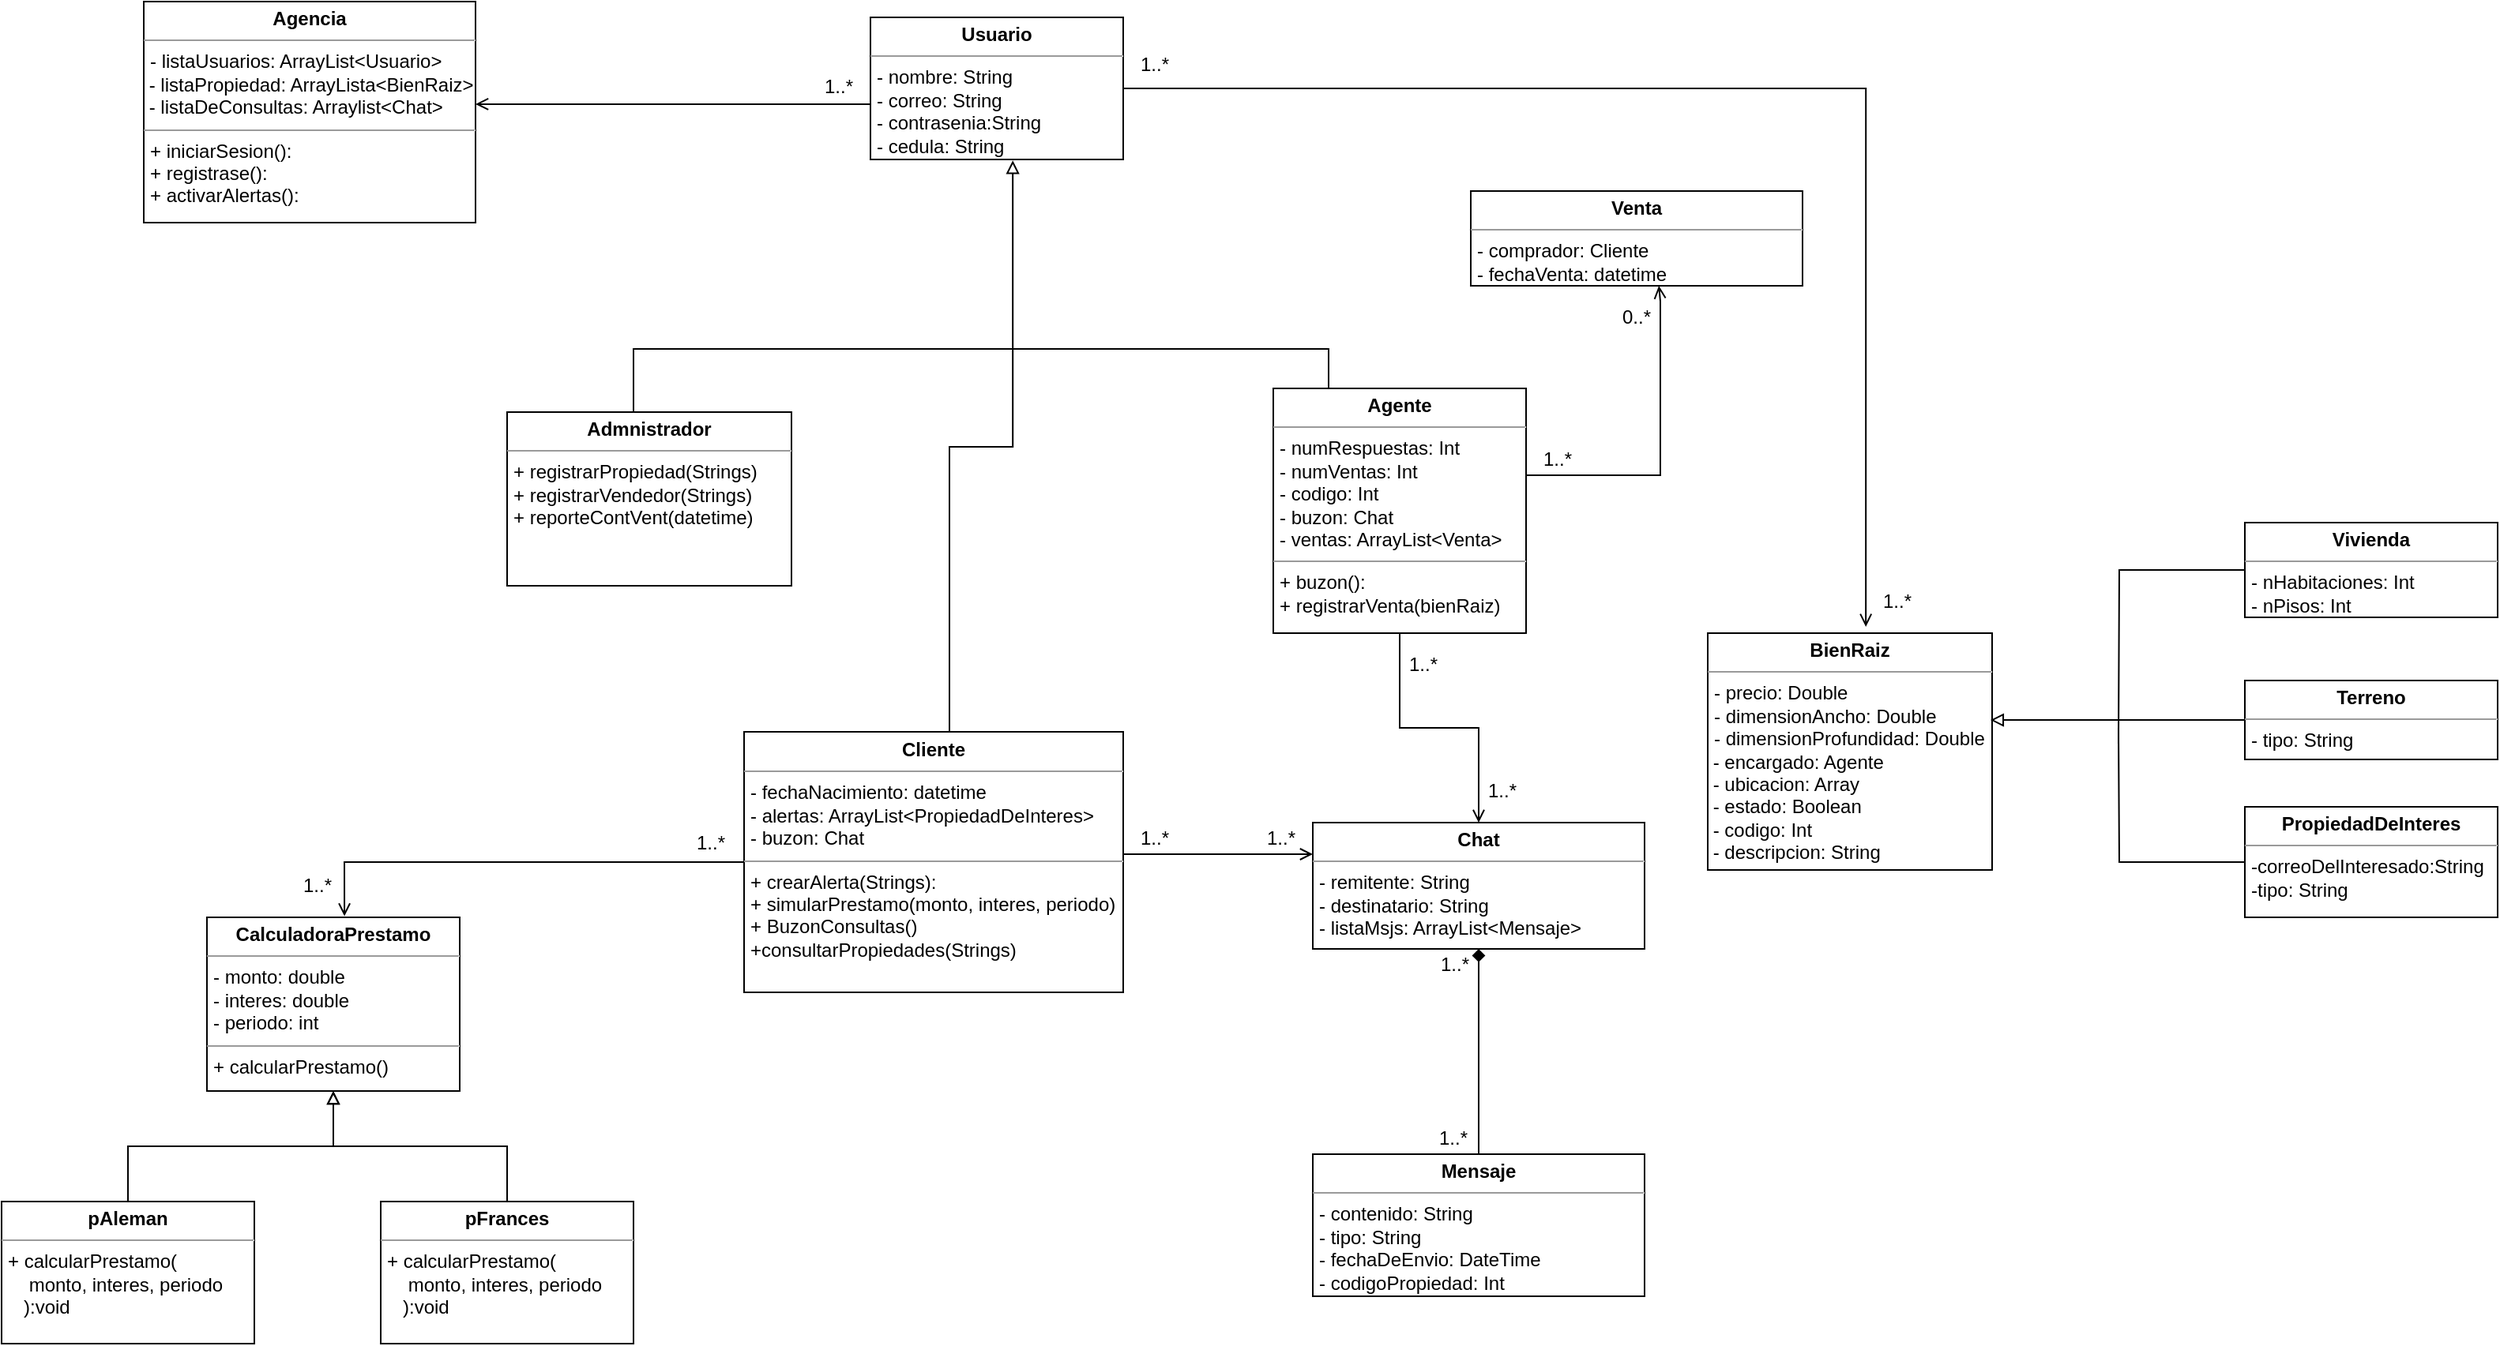 <mxfile version="14.8.0" type="github">
  <diagram id="C5RBs43oDa-KdzZeNtuy" name="Page-1">
    <mxGraphModel dx="1907" dy="520" grid="1" gridSize="10" guides="1" tooltips="1" connect="1" arrows="1" fold="1" page="1" pageScale="1" pageWidth="827" pageHeight="1169" math="0" shadow="0">
      <root>
        <mxCell id="WIyWlLk6GJQsqaUBKTNV-0" />
        <mxCell id="WIyWlLk6GJQsqaUBKTNV-1" parent="WIyWlLk6GJQsqaUBKTNV-0" />
        <mxCell id="NgRh3cSe2NJ35DDAYW6M-10" style="edgeStyle=orthogonalEdgeStyle;rounded=0;orthogonalLoop=1;jettySize=auto;html=1;endArrow=none;endFill=0;" parent="WIyWlLk6GJQsqaUBKTNV-1" source="NgRh3cSe2NJ35DDAYW6M-0" edge="1">
          <mxGeometry relative="1" as="geometry">
            <mxPoint x="220" y="280" as="targetPoint" />
            <Array as="points">
              <mxPoint x="440" y="280" />
            </Array>
          </mxGeometry>
        </mxCell>
        <mxCell id="KLW2mrNuHIkoB4rXwYU3-12" style="edgeStyle=orthogonalEdgeStyle;rounded=0;orthogonalLoop=1;jettySize=auto;html=1;endArrow=open;endFill=0;entryX=0.567;entryY=1;entryDx=0;entryDy=0;entryPerimeter=0;" parent="WIyWlLk6GJQsqaUBKTNV-1" source="NgRh3cSe2NJ35DDAYW6M-0" target="TYnB1hTHvzq2FsG-aIG6-33" edge="1">
          <mxGeometry relative="1" as="geometry">
            <mxPoint x="650" y="250" as="targetPoint" />
            <Array as="points">
              <mxPoint x="650" y="360" />
              <mxPoint x="650" y="250" />
            </Array>
          </mxGeometry>
        </mxCell>
        <mxCell id="wM-bMmRK5L_FgNmFxh5L-17" style="edgeStyle=orthogonalEdgeStyle;rounded=0;sketch=0;orthogonalLoop=1;jettySize=auto;html=1;exitX=0.5;exitY=1;exitDx=0;exitDy=0;endArrow=open;endFill=0;align=center;" edge="1" parent="WIyWlLk6GJQsqaUBKTNV-1" source="NgRh3cSe2NJ35DDAYW6M-0" target="KLW2mrNuHIkoB4rXwYU3-8">
          <mxGeometry relative="1" as="geometry">
            <mxPoint x="485" y="550" as="targetPoint" />
          </mxGeometry>
        </mxCell>
        <mxCell id="NgRh3cSe2NJ35DDAYW6M-0" value="&lt;p style=&quot;margin: 0px ; margin-top: 4px ; text-align: center&quot;&gt;&lt;b&gt;Agente&lt;/b&gt;&lt;/p&gt;&lt;hr size=&quot;1&quot;&gt;&lt;p style=&quot;margin: 0px ; margin-left: 4px&quot;&gt;- numRespuestas: Int&lt;/p&gt;&lt;p style=&quot;margin: 0px ; margin-left: 4px&quot;&gt;- numVentas: Int&lt;/p&gt;&lt;p style=&quot;margin: 0px ; margin-left: 4px&quot;&gt;- codigo: Int&lt;/p&gt;&lt;p style=&quot;margin: 0px ; margin-left: 4px&quot;&gt;- buzon: Chat&lt;/p&gt;&lt;p style=&quot;margin: 0px ; margin-left: 4px&quot;&gt;- ventas: ArrayList&amp;lt;Venta&amp;gt;&lt;/p&gt;&lt;hr size=&quot;1&quot;&gt;&lt;p style=&quot;margin: 0px ; margin-left: 4px&quot;&gt;+ buzon()&lt;span&gt;:&amp;nbsp;&lt;/span&gt;&lt;/p&gt;&lt;p style=&quot;margin: 0px ; margin-left: 4px&quot;&gt;&lt;span&gt;+ registrarVenta(bienRaiz)&lt;/span&gt;&lt;/p&gt;" style="verticalAlign=top;align=left;overflow=fill;fontSize=12;fontFamily=Helvetica;html=1;" parent="WIyWlLk6GJQsqaUBKTNV-1" vertex="1">
          <mxGeometry x="405" y="305" width="160" height="155" as="geometry" />
        </mxCell>
        <mxCell id="NgRh3cSe2NJ35DDAYW6M-8" style="edgeStyle=orthogonalEdgeStyle;rounded=0;orthogonalLoop=1;jettySize=auto;html=1;endArrow=none;endFill=0;" parent="WIyWlLk6GJQsqaUBKTNV-1" source="NgRh3cSe2NJ35DDAYW6M-4" edge="1">
          <mxGeometry relative="1" as="geometry">
            <mxPoint x="220" y="280" as="targetPoint" />
            <Array as="points">
              <mxPoint y="310" />
              <mxPoint y="310" />
            </Array>
          </mxGeometry>
        </mxCell>
        <mxCell id="NgRh3cSe2NJ35DDAYW6M-4" value="&lt;p style=&quot;margin: 0px ; margin-top: 4px ; text-align: center&quot;&gt;&lt;b&gt;Admnistrador&lt;/b&gt;&lt;/p&gt;&lt;hr size=&quot;1&quot;&gt;&lt;p style=&quot;margin: 0px ; margin-left: 4px&quot;&gt;&lt;/p&gt;&lt;p style=&quot;margin: 0px ; margin-left: 4px&quot;&gt;+ registrarPropiedad(Strings)&lt;/p&gt;&lt;p style=&quot;margin: 0px ; margin-left: 4px&quot;&gt;&lt;span&gt;+ registrarVendedor(Strings&lt;/span&gt;&lt;span&gt;)&lt;/span&gt;&lt;/p&gt;&lt;p style=&quot;margin: 0px ; margin-left: 4px&quot;&gt;&lt;span&gt;+ reporteContVent(datetime)&lt;/span&gt;&lt;/p&gt;" style="verticalAlign=top;align=left;overflow=fill;fontSize=12;fontFamily=Helvetica;html=1;" parent="WIyWlLk6GJQsqaUBKTNV-1" vertex="1">
          <mxGeometry x="-80" y="320" width="180" height="110" as="geometry" />
        </mxCell>
        <mxCell id="TYnB1hTHvzq2FsG-aIG6-8" style="edgeStyle=orthogonalEdgeStyle;rounded=0;orthogonalLoop=1;jettySize=auto;html=1;entryX=1;entryY=0.464;entryDx=0;entryDy=0;entryPerimeter=0;endArrow=open;endFill=0;align=center;sketch=0;" parent="WIyWlLk6GJQsqaUBKTNV-1" source="NgRh3cSe2NJ35DDAYW6M-5" target="TYnB1hTHvzq2FsG-aIG6-0" edge="1">
          <mxGeometry relative="1" as="geometry">
            <Array as="points">
              <mxPoint x="90" y="125" />
              <mxPoint x="90" y="125" />
            </Array>
            <mxPoint x="-70" y="125" as="targetPoint" />
          </mxGeometry>
        </mxCell>
        <mxCell id="TYnB1hTHvzq2FsG-aIG6-9" style="edgeStyle=orthogonalEdgeStyle;rounded=0;orthogonalLoop=1;jettySize=auto;html=1;entryX=0.556;entryY=-0.027;entryDx=0;entryDy=0;entryPerimeter=0;endArrow=open;endFill=0;" parent="WIyWlLk6GJQsqaUBKTNV-1" source="NgRh3cSe2NJ35DDAYW6M-5" target="NgRh3cSe2NJ35DDAYW6M-13" edge="1">
          <mxGeometry relative="1" as="geometry">
            <mxPoint x="761.93" y="339.16" as="targetPoint" />
            <Array as="points">
              <mxPoint x="780" y="115" />
            </Array>
          </mxGeometry>
        </mxCell>
        <mxCell id="NgRh3cSe2NJ35DDAYW6M-5" value="&lt;p style=&quot;margin: 0px ; margin-top: 4px ; text-align: center&quot;&gt;&lt;b&gt;Usuario&lt;/b&gt;&lt;/p&gt;&lt;hr size=&quot;1&quot;&gt;&lt;p style=&quot;margin: 0px ; margin-left: 4px&quot;&gt;- nombre: String&lt;/p&gt;&lt;p style=&quot;margin: 0px ; margin-left: 4px&quot;&gt;- correo: String&lt;/p&gt;&lt;p style=&quot;margin: 0px ; margin-left: 4px&quot;&gt;- contrasenia:String&lt;/p&gt;&lt;p style=&quot;margin: 0px ; margin-left: 4px&quot;&gt;- cedula: String&lt;/p&gt;&lt;hr size=&quot;1&quot;&gt;&lt;p style=&quot;margin: 0px ; margin-left: 4px&quot;&gt;&lt;br&gt;&lt;/p&gt;" style="verticalAlign=top;align=left;overflow=fill;fontSize=12;fontFamily=Helvetica;html=1;" parent="WIyWlLk6GJQsqaUBKTNV-1" vertex="1">
          <mxGeometry x="150" y="70" width="160" height="90" as="geometry" />
        </mxCell>
        <mxCell id="NgRh3cSe2NJ35DDAYW6M-7" style="edgeStyle=orthogonalEdgeStyle;rounded=0;orthogonalLoop=1;jettySize=auto;html=1;entryX=0.563;entryY=1.007;entryDx=0;entryDy=0;entryPerimeter=0;endArrow=block;endFill=0;" parent="WIyWlLk6GJQsqaUBKTNV-1" source="NgRh3cSe2NJ35DDAYW6M-6" target="NgRh3cSe2NJ35DDAYW6M-5" edge="1">
          <mxGeometry relative="1" as="geometry">
            <Array as="points">
              <mxPoint x="200" y="342" />
              <mxPoint x="240" y="342" />
            </Array>
          </mxGeometry>
        </mxCell>
        <mxCell id="TYnB1hTHvzq2FsG-aIG6-10" style="edgeStyle=orthogonalEdgeStyle;rounded=0;orthogonalLoop=1;jettySize=auto;html=1;entryX=0.544;entryY=-0.007;entryDx=0;entryDy=0;entryPerimeter=0;endArrow=open;endFill=0;" parent="WIyWlLk6GJQsqaUBKTNV-1" source="NgRh3cSe2NJ35DDAYW6M-6" target="TYnB1hTHvzq2FsG-aIG6-1" edge="1">
          <mxGeometry relative="1" as="geometry" />
        </mxCell>
        <mxCell id="KLW2mrNuHIkoB4rXwYU3-10" style="edgeStyle=orthogonalEdgeStyle;rounded=0;orthogonalLoop=1;jettySize=auto;html=1;entryX=0;entryY=0.25;entryDx=0;entryDy=0;endArrow=open;endFill=0;" parent="WIyWlLk6GJQsqaUBKTNV-1" source="NgRh3cSe2NJ35DDAYW6M-6" target="KLW2mrNuHIkoB4rXwYU3-8" edge="1">
          <mxGeometry relative="1" as="geometry">
            <Array as="points">
              <mxPoint x="320" y="600" />
              <mxPoint x="320" y="600" />
            </Array>
          </mxGeometry>
        </mxCell>
        <mxCell id="NgRh3cSe2NJ35DDAYW6M-6" value="&lt;p style=&quot;margin: 0px ; margin-top: 4px ; text-align: center&quot;&gt;&lt;b&gt;Cliente&lt;/b&gt;&lt;/p&gt;&lt;hr size=&quot;1&quot;&gt;&lt;p style=&quot;margin: 0px 0px 0px 4px&quot;&gt;- fechaNacimiento: datetime&lt;/p&gt;&lt;p style=&quot;margin: 0px 0px 0px 4px&quot;&gt;- alertas: ArrayList&amp;lt;&lt;span&gt;PropiedadDeInteres&lt;/span&gt;&lt;span&gt;&amp;gt;&lt;/span&gt;&lt;/p&gt;&lt;p style=&quot;margin: 0px 0px 0px 4px&quot;&gt;&lt;span&gt;- buzon: Chat&lt;/span&gt;&lt;/p&gt;&lt;hr size=&quot;1&quot;&gt;&lt;p style=&quot;margin: 0px ; margin-left: 4px&quot;&gt;+ crearAlerta(Strings)&lt;span&gt;:&amp;nbsp;&lt;/span&gt;&lt;/p&gt;&lt;p style=&quot;margin: 0px ; margin-left: 4px&quot;&gt;&lt;span&gt;+ simularPrestamo(&lt;/span&gt;&lt;span&gt;monto, interes, periodo&lt;/span&gt;&lt;span&gt;)&lt;/span&gt;&lt;/p&gt;&lt;p style=&quot;margin: 0px ; margin-left: 4px&quot;&gt;&lt;span&gt;+ BuzonConsultas()&lt;/span&gt;&lt;/p&gt;&lt;p style=&quot;margin: 0px ; margin-left: 4px&quot;&gt;&lt;span&gt;+consultarPropiedades(Strings)&lt;/span&gt;&lt;/p&gt;" style="verticalAlign=top;align=left;overflow=fill;fontSize=12;fontFamily=Helvetica;html=1;" parent="WIyWlLk6GJQsqaUBKTNV-1" vertex="1">
          <mxGeometry x="70" y="522.5" width="240" height="165" as="geometry" />
        </mxCell>
        <mxCell id="NgRh3cSe2NJ35DDAYW6M-13" value="&lt;p style=&quot;margin: 0px ; margin-top: 4px ; text-align: center&quot;&gt;&lt;b&gt;BienRaiz&lt;/b&gt;&lt;/p&gt;&lt;hr size=&quot;1&quot;&gt;&lt;p style=&quot;margin: 0px ; margin-left: 4px&quot;&gt;- precio: Double&lt;/p&gt;&lt;p style=&quot;margin: 0px ; margin-left: 4px&quot;&gt;- dimensionAncho: Double&lt;/p&gt;&lt;p style=&quot;margin: 0px ; margin-left: 4px&quot;&gt;- dimensionProfundidad: Double&lt;/p&gt;&amp;nbsp;- encargado: Agente&lt;br&gt;&amp;nbsp;- ubicacion: Array&lt;br&gt;&amp;nbsp;- estado: Boolean&lt;br&gt;&amp;nbsp;- codigo: Int&lt;br&gt;&amp;nbsp;- descripcion: String&lt;br&gt;&lt;hr size=&quot;1&quot;&gt;&lt;p style=&quot;margin: 0px ; margin-left: 4px&quot;&gt;&lt;br&gt;&lt;/p&gt;" style="verticalAlign=top;align=left;overflow=fill;fontSize=12;fontFamily=Helvetica;html=1;" parent="WIyWlLk6GJQsqaUBKTNV-1" vertex="1">
          <mxGeometry x="680" y="460" width="180" height="150" as="geometry" />
        </mxCell>
        <mxCell id="TYnB1hTHvzq2FsG-aIG6-0" value="&lt;p style=&quot;margin: 0px ; margin-top: 4px ; text-align: center&quot;&gt;&lt;b&gt;Agencia&lt;/b&gt;&lt;/p&gt;&lt;hr size=&quot;1&quot;&gt;&lt;p style=&quot;margin: 0px ; margin-left: 4px&quot;&gt;- listaUsuarios: ArrayList&amp;lt;Usuario&amp;gt;&lt;/p&gt;&amp;nbsp;- listaPropiedad: ArrayLista&amp;lt;BienRaiz&amp;gt;&lt;br&gt;&amp;nbsp;- listaDeConsultas: Arraylist&amp;lt;Chat&amp;gt;&lt;br&gt;&lt;hr size=&quot;1&quot;&gt;&lt;p style=&quot;margin: 0px ; margin-left: 4px&quot;&gt;+ iniciarSesion():&lt;/p&gt;&lt;p style=&quot;margin: 0px ; margin-left: 4px&quot;&gt;+ registrase():&lt;/p&gt;&lt;p style=&quot;margin: 0px ; margin-left: 4px&quot;&gt;+ activarAlertas():&lt;br&gt;&lt;/p&gt;" style="verticalAlign=top;align=left;overflow=fill;fontSize=12;fontFamily=Helvetica;html=1;" parent="WIyWlLk6GJQsqaUBKTNV-1" vertex="1">
          <mxGeometry x="-310" y="60" width="210" height="140" as="geometry" />
        </mxCell>
        <mxCell id="TYnB1hTHvzq2FsG-aIG6-1" value="&lt;p style=&quot;margin: 0px ; margin-top: 4px ; text-align: center&quot;&gt;&lt;b&gt;CalculadoraPrestamo&lt;/b&gt;&lt;/p&gt;&lt;hr size=&quot;1&quot;&gt;&lt;p style=&quot;margin: 0px ; margin-left: 4px&quot;&gt;- monto: double&lt;/p&gt;&lt;p style=&quot;margin: 0px ; margin-left: 4px&quot;&gt;- interes: double&lt;/p&gt;&lt;p style=&quot;margin: 0px ; margin-left: 4px&quot;&gt;- periodo: int&lt;/p&gt;&lt;hr size=&quot;1&quot;&gt;&lt;p style=&quot;margin: 0px 0px 0px 4px&quot;&gt;+ calcularPrestamo()&lt;/p&gt;&lt;div&gt;&lt;br&gt;&lt;/div&gt;" style="verticalAlign=top;align=left;overflow=fill;fontSize=12;fontFamily=Helvetica;html=1;" parent="WIyWlLk6GJQsqaUBKTNV-1" vertex="1">
          <mxGeometry x="-270" y="640" width="160" height="110" as="geometry" />
        </mxCell>
        <mxCell id="TYnB1hTHvzq2FsG-aIG6-11" style="edgeStyle=orthogonalEdgeStyle;rounded=0;orthogonalLoop=1;jettySize=auto;html=1;entryX=0.5;entryY=1;entryDx=0;entryDy=0;endArrow=block;endFill=0;" parent="WIyWlLk6GJQsqaUBKTNV-1" source="TYnB1hTHvzq2FsG-aIG6-2" target="TYnB1hTHvzq2FsG-aIG6-1" edge="1">
          <mxGeometry relative="1" as="geometry" />
        </mxCell>
        <mxCell id="TYnB1hTHvzq2FsG-aIG6-2" value="&lt;p style=&quot;margin: 0px ; margin-top: 4px ; text-align: center&quot;&gt;&lt;b&gt;pFrances&lt;/b&gt;&lt;/p&gt;&lt;hr size=&quot;1&quot;&gt;&lt;p style=&quot;margin: 0px ; margin-left: 4px&quot;&gt;&lt;/p&gt;&lt;p style=&quot;margin: 0px 0px 0px 4px&quot;&gt;+ calcularPrestamo(&lt;/p&gt;&lt;p style=&quot;margin: 0px 0px 0px 4px&quot;&gt;&amp;nbsp; &amp;nbsp; monto, interes, periodo&lt;/p&gt;&lt;p style=&quot;margin: 0px 0px 0px 4px&quot;&gt;&amp;nbsp; &amp;nbsp;):void&lt;/p&gt;" style="verticalAlign=top;align=left;overflow=fill;fontSize=12;fontFamily=Helvetica;html=1;" parent="WIyWlLk6GJQsqaUBKTNV-1" vertex="1">
          <mxGeometry x="-160" y="820" width="160" height="90" as="geometry" />
        </mxCell>
        <mxCell id="TYnB1hTHvzq2FsG-aIG6-17" style="edgeStyle=orthogonalEdgeStyle;rounded=0;orthogonalLoop=1;jettySize=auto;html=1;entryX=0.5;entryY=1;entryDx=0;entryDy=0;endArrow=block;endFill=0;" parent="WIyWlLk6GJQsqaUBKTNV-1" source="TYnB1hTHvzq2FsG-aIG6-16" target="TYnB1hTHvzq2FsG-aIG6-1" edge="1">
          <mxGeometry relative="1" as="geometry" />
        </mxCell>
        <mxCell id="TYnB1hTHvzq2FsG-aIG6-16" value="&lt;p style=&quot;margin: 0px ; margin-top: 4px ; text-align: center&quot;&gt;&lt;b&gt;pAleman&lt;/b&gt;&lt;/p&gt;&lt;hr size=&quot;1&quot;&gt;&lt;p style=&quot;margin: 0px ; margin-left: 4px&quot;&gt;&lt;/p&gt;&lt;p style=&quot;margin: 0px ; margin-left: 4px&quot;&gt;+ calcularPrestamo(&lt;/p&gt;&lt;p style=&quot;margin: 0px ; margin-left: 4px&quot;&gt;&amp;nbsp; &amp;nbsp; monto, interes, periodo&lt;/p&gt;&lt;p style=&quot;margin: 0px ; margin-left: 4px&quot;&gt;&amp;nbsp; &amp;nbsp;):void&lt;/p&gt;" style="verticalAlign=top;align=left;overflow=fill;fontSize=12;fontFamily=Helvetica;html=1;" parent="WIyWlLk6GJQsqaUBKTNV-1" vertex="1">
          <mxGeometry x="-400" y="820" width="160" height="90" as="geometry" />
        </mxCell>
        <mxCell id="TYnB1hTHvzq2FsG-aIG6-18" style="edgeStyle=orthogonalEdgeStyle;rounded=0;orthogonalLoop=1;jettySize=auto;html=1;exitX=0.5;exitY=1;exitDx=0;exitDy=0;endArrow=block;endFill=0;" parent="WIyWlLk6GJQsqaUBKTNV-1" source="TYnB1hTHvzq2FsG-aIG6-1" target="TYnB1hTHvzq2FsG-aIG6-1" edge="1">
          <mxGeometry relative="1" as="geometry" />
        </mxCell>
        <mxCell id="wM-bMmRK5L_FgNmFxh5L-23" style="edgeStyle=orthogonalEdgeStyle;rounded=0;sketch=0;orthogonalLoop=1;jettySize=auto;html=1;entryX=0.5;entryY=1;entryDx=0;entryDy=0;endArrow=diamond;endFill=1;align=center;" edge="1" parent="WIyWlLk6GJQsqaUBKTNV-1" source="TYnB1hTHvzq2FsG-aIG6-29" target="KLW2mrNuHIkoB4rXwYU3-8">
          <mxGeometry relative="1" as="geometry" />
        </mxCell>
        <mxCell id="TYnB1hTHvzq2FsG-aIG6-29" value="&lt;p style=&quot;margin: 0px ; margin-top: 4px ; text-align: center&quot;&gt;&lt;b&gt;Mensaje&lt;/b&gt;&lt;/p&gt;&lt;hr size=&quot;1&quot;&gt;&lt;p style=&quot;margin: 0px 0px 0px 4px&quot;&gt;&lt;span&gt;- contenido: String&lt;/span&gt;&lt;br&gt;&lt;/p&gt;&lt;p style=&quot;margin: 0px 0px 0px 4px&quot;&gt;- tipo: String&lt;/p&gt;&lt;p style=&quot;margin: 0px 0px 0px 4px&quot;&gt;- fechaDeEnvio: DateTime&lt;/p&gt;&lt;p style=&quot;margin: 0px 0px 0px 4px&quot;&gt;- codigoPropiedad: Int&lt;/p&gt;&lt;hr size=&quot;1&quot;&gt;&lt;p style=&quot;margin: 0px ; margin-left: 4px&quot;&gt;&lt;br&gt;&lt;/p&gt;" style="verticalAlign=top;align=left;overflow=fill;fontSize=12;fontFamily=Helvetica;html=1;" parent="WIyWlLk6GJQsqaUBKTNV-1" vertex="1">
          <mxGeometry x="430" y="790" width="210" height="90" as="geometry" />
        </mxCell>
        <mxCell id="TYnB1hTHvzq2FsG-aIG6-33" value="&lt;p style=&quot;margin: 0px ; margin-top: 4px ; text-align: center&quot;&gt;&lt;b&gt;Venta&lt;/b&gt;&lt;/p&gt;&lt;hr size=&quot;1&quot;&gt;&lt;p style=&quot;margin: 0px 0px 0px 4px&quot;&gt;- comprador: Cliente&lt;/p&gt;&lt;p style=&quot;margin: 0px 0px 0px 4px&quot;&gt;- fechaVenta: datetime&lt;/p&gt;" style="verticalAlign=top;align=left;overflow=fill;fontSize=12;fontFamily=Helvetica;html=1;" parent="WIyWlLk6GJQsqaUBKTNV-1" vertex="1">
          <mxGeometry x="530" y="180" width="210" height="60" as="geometry" />
        </mxCell>
        <mxCell id="wM-bMmRK5L_FgNmFxh5L-15" style="edgeStyle=orthogonalEdgeStyle;rounded=0;sketch=0;orthogonalLoop=1;jettySize=auto;html=1;entryX=0.994;entryY=0.367;entryDx=0;entryDy=0;entryPerimeter=0;endArrow=block;endFill=0;align=center;" edge="1" parent="WIyWlLk6GJQsqaUBKTNV-1" source="TYnB1hTHvzq2FsG-aIG6-35" target="NgRh3cSe2NJ35DDAYW6M-13">
          <mxGeometry relative="1" as="geometry" />
        </mxCell>
        <mxCell id="TYnB1hTHvzq2FsG-aIG6-35" value="&lt;p style=&quot;margin: 0px ; margin-top: 4px ; text-align: center&quot;&gt;&lt;b&gt;Terreno&lt;/b&gt;&lt;/p&gt;&lt;hr size=&quot;1&quot;&gt;&lt;p style=&quot;margin: 0px 0px 0px 4px&quot;&gt;- tipo: String&lt;/p&gt;&lt;hr size=&quot;1&quot;&gt;&lt;p style=&quot;margin: 0px ; margin-left: 4px&quot;&gt;&lt;br&gt;&lt;/p&gt;" style="verticalAlign=top;align=left;overflow=fill;fontSize=12;fontFamily=Helvetica;html=1;" parent="WIyWlLk6GJQsqaUBKTNV-1" vertex="1">
          <mxGeometry x="1020" y="490" width="160" height="50" as="geometry" />
        </mxCell>
        <mxCell id="KLW2mrNuHIkoB4rXwYU3-6" style="edgeStyle=orthogonalEdgeStyle;rounded=0;orthogonalLoop=1;jettySize=auto;html=1;endArrow=none;endFill=0;" parent="WIyWlLk6GJQsqaUBKTNV-1" source="TYnB1hTHvzq2FsG-aIG6-36" edge="1">
          <mxGeometry relative="1" as="geometry">
            <mxPoint x="940" y="530" as="targetPoint" />
          </mxGeometry>
        </mxCell>
        <mxCell id="TYnB1hTHvzq2FsG-aIG6-36" value="&lt;p style=&quot;margin: 0px ; margin-top: 4px ; text-align: center&quot;&gt;&lt;b&gt;Vivienda&lt;/b&gt;&lt;/p&gt;&lt;hr size=&quot;1&quot;&gt;&lt;p style=&quot;margin: 0px 0px 0px 4px&quot;&gt;- nHabitaciones: Int&lt;/p&gt;&lt;p style=&quot;margin: 0px 0px 0px 4px&quot;&gt;- nPisos: Int&lt;/p&gt;&lt;hr size=&quot;1&quot;&gt;&lt;p style=&quot;margin: 0px ; margin-left: 4px&quot;&gt;&lt;br&gt;&lt;/p&gt;" style="verticalAlign=top;align=left;overflow=fill;fontSize=12;fontFamily=Helvetica;html=1;" parent="WIyWlLk6GJQsqaUBKTNV-1" vertex="1">
          <mxGeometry x="1020" y="390" width="160" height="60" as="geometry" />
        </mxCell>
        <mxCell id="KLW2mrNuHIkoB4rXwYU3-7" style="edgeStyle=orthogonalEdgeStyle;rounded=0;orthogonalLoop=1;jettySize=auto;html=1;endArrow=none;endFill=0;" parent="WIyWlLk6GJQsqaUBKTNV-1" source="KLW2mrNuHIkoB4rXwYU3-2" edge="1">
          <mxGeometry relative="1" as="geometry">
            <mxPoint x="940" y="520" as="targetPoint" />
          </mxGeometry>
        </mxCell>
        <mxCell id="KLW2mrNuHIkoB4rXwYU3-2" value="&lt;p style=&quot;margin: 0px ; margin-top: 4px ; text-align: center&quot;&gt;&lt;b&gt;PropiedadDeInteres&lt;/b&gt;&lt;/p&gt;&lt;hr size=&quot;1&quot;&gt;&lt;p style=&quot;margin: 0px ; margin-left: 4px&quot;&gt;-correoDelInteresado:String&lt;br&gt;&lt;/p&gt;&lt;p style=&quot;margin: 0px ; margin-left: 4px&quot;&gt;-tipo: String&lt;/p&gt;" style="verticalAlign=top;align=left;overflow=fill;fontSize=12;fontFamily=Helvetica;html=1;" parent="WIyWlLk6GJQsqaUBKTNV-1" vertex="1">
          <mxGeometry x="1020" y="570" width="160" height="70" as="geometry" />
        </mxCell>
        <mxCell id="KLW2mrNuHIkoB4rXwYU3-8" value="&lt;p style=&quot;margin: 0px ; margin-top: 4px ; text-align: center&quot;&gt;&lt;b&gt;Chat&lt;/b&gt;&lt;/p&gt;&lt;hr size=&quot;1&quot;&gt;&lt;p style=&quot;margin: 0px 0px 0px 4px&quot;&gt;- remitente: String&lt;/p&gt;&lt;p style=&quot;margin: 0px 0px 0px 4px&quot;&gt;- destinatario: String&lt;/p&gt;&lt;p style=&quot;margin: 0px 0px 0px 4px&quot;&gt;- listaMsjs: ArrayList&amp;lt;Mensaje&amp;gt;&lt;/p&gt;&lt;hr size=&quot;1&quot;&gt;&lt;p style=&quot;margin: 0px ; margin-left: 4px&quot;&gt;&lt;br&gt;&lt;/p&gt;" style="verticalAlign=top;align=left;overflow=fill;fontSize=12;fontFamily=Helvetica;html=1;" parent="WIyWlLk6GJQsqaUBKTNV-1" vertex="1">
          <mxGeometry x="430" y="580" width="210" height="80" as="geometry" />
        </mxCell>
        <mxCell id="wM-bMmRK5L_FgNmFxh5L-0" value="1..*" style="text;html=1;strokeColor=none;fillColor=none;align=center;verticalAlign=middle;whiteSpace=wrap;rounded=0;" vertex="1" parent="WIyWlLk6GJQsqaUBKTNV-1">
          <mxGeometry x="110" y="104" width="40" height="20" as="geometry" />
        </mxCell>
        <mxCell id="wM-bMmRK5L_FgNmFxh5L-2" value="1..*" style="text;html=1;strokeColor=none;fillColor=none;align=center;verticalAlign=middle;whiteSpace=wrap;rounded=0;" vertex="1" parent="WIyWlLk6GJQsqaUBKTNV-1">
          <mxGeometry x="29" y="583" width="40" height="20" as="geometry" />
        </mxCell>
        <mxCell id="wM-bMmRK5L_FgNmFxh5L-3" value="1..*" style="text;html=1;strokeColor=none;fillColor=none;align=center;verticalAlign=middle;whiteSpace=wrap;rounded=0;" vertex="1" parent="WIyWlLk6GJQsqaUBKTNV-1">
          <mxGeometry x="-220" y="610" width="40" height="20" as="geometry" />
        </mxCell>
        <mxCell id="wM-bMmRK5L_FgNmFxh5L-4" value="1..*" style="text;html=1;strokeColor=none;fillColor=none;align=center;verticalAlign=middle;whiteSpace=wrap;rounded=0;" vertex="1" parent="WIyWlLk6GJQsqaUBKTNV-1">
          <mxGeometry x="500" y="660" width="40" height="20" as="geometry" />
        </mxCell>
        <mxCell id="wM-bMmRK5L_FgNmFxh5L-5" value="1..*" style="text;html=1;strokeColor=none;fillColor=none;align=center;verticalAlign=middle;whiteSpace=wrap;rounded=0;" vertex="1" parent="WIyWlLk6GJQsqaUBKTNV-1">
          <mxGeometry x="499" y="770" width="40" height="20" as="geometry" />
        </mxCell>
        <mxCell id="wM-bMmRK5L_FgNmFxh5L-6" value="1..*" style="text;html=1;strokeColor=none;fillColor=none;align=center;verticalAlign=middle;whiteSpace=wrap;rounded=0;" vertex="1" parent="WIyWlLk6GJQsqaUBKTNV-1">
          <mxGeometry x="530" y="550" width="40" height="20" as="geometry" />
        </mxCell>
        <mxCell id="wM-bMmRK5L_FgNmFxh5L-7" value="1..*" style="text;html=1;strokeColor=none;fillColor=none;align=center;verticalAlign=middle;whiteSpace=wrap;rounded=0;" vertex="1" parent="WIyWlLk6GJQsqaUBKTNV-1">
          <mxGeometry x="480" y="470" width="40" height="20" as="geometry" />
        </mxCell>
        <mxCell id="wM-bMmRK5L_FgNmFxh5L-8" value="1..*" style="text;html=1;strokeColor=none;fillColor=none;align=center;verticalAlign=middle;whiteSpace=wrap;rounded=0;" vertex="1" parent="WIyWlLk6GJQsqaUBKTNV-1">
          <mxGeometry x="310" y="580" width="40" height="20" as="geometry" />
        </mxCell>
        <mxCell id="wM-bMmRK5L_FgNmFxh5L-10" value="1..*" style="text;html=1;strokeColor=none;fillColor=none;align=center;verticalAlign=middle;whiteSpace=wrap;rounded=0;" vertex="1" parent="WIyWlLk6GJQsqaUBKTNV-1">
          <mxGeometry x="390" y="580" width="40" height="20" as="geometry" />
        </mxCell>
        <mxCell id="wM-bMmRK5L_FgNmFxh5L-11" value="1..*" style="text;html=1;strokeColor=none;fillColor=none;align=center;verticalAlign=middle;whiteSpace=wrap;rounded=0;" vertex="1" parent="WIyWlLk6GJQsqaUBKTNV-1">
          <mxGeometry x="565" y="340" width="40" height="20" as="geometry" />
        </mxCell>
        <mxCell id="wM-bMmRK5L_FgNmFxh5L-12" value="0..*" style="text;html=1;strokeColor=none;fillColor=none;align=center;verticalAlign=middle;whiteSpace=wrap;rounded=0;" vertex="1" parent="WIyWlLk6GJQsqaUBKTNV-1">
          <mxGeometry x="615" y="250" width="40" height="20" as="geometry" />
        </mxCell>
        <mxCell id="wM-bMmRK5L_FgNmFxh5L-13" value="1..*" style="text;html=1;strokeColor=none;fillColor=none;align=center;verticalAlign=middle;whiteSpace=wrap;rounded=0;" vertex="1" parent="WIyWlLk6GJQsqaUBKTNV-1">
          <mxGeometry x="310" y="90" width="40" height="20" as="geometry" />
        </mxCell>
        <mxCell id="wM-bMmRK5L_FgNmFxh5L-14" value="1..*" style="text;html=1;strokeColor=none;fillColor=none;align=center;verticalAlign=middle;whiteSpace=wrap;rounded=0;" vertex="1" parent="WIyWlLk6GJQsqaUBKTNV-1">
          <mxGeometry x="780" y="430" width="40" height="20" as="geometry" />
        </mxCell>
        <mxCell id="wM-bMmRK5L_FgNmFxh5L-16" style="edgeStyle=orthogonalEdgeStyle;rounded=0;sketch=0;orthogonalLoop=1;jettySize=auto;html=1;exitX=0.5;exitY=1;exitDx=0;exitDy=0;endArrow=block;endFill=0;align=center;" edge="1" parent="WIyWlLk6GJQsqaUBKTNV-1" source="wM-bMmRK5L_FgNmFxh5L-7" target="wM-bMmRK5L_FgNmFxh5L-7">
          <mxGeometry relative="1" as="geometry" />
        </mxCell>
      </root>
    </mxGraphModel>
  </diagram>
</mxfile>
